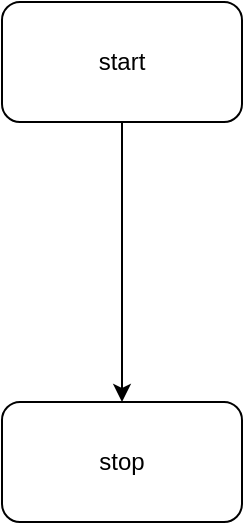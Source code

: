 <mxfile version="24.7.8">
  <diagram name="‫עמוד-1‬" id="4f-_RZRsn0nmVXIMA4Ax">
    <mxGraphModel dx="880" dy="468" grid="1" gridSize="10" guides="1" tooltips="1" connect="1" arrows="1" fold="1" page="1" pageScale="1" pageWidth="827" pageHeight="1169" math="0" shadow="0">
      <root>
        <mxCell id="0" />
        <mxCell id="1" parent="0" />
        <mxCell id="AlS45GXR5DpEZkEZILRY-3" style="edgeStyle=orthogonalEdgeStyle;rounded=0;orthogonalLoop=1;jettySize=auto;html=1;" parent="1" source="AlS45GXR5DpEZkEZILRY-1" target="AlS45GXR5DpEZkEZILRY-2" edge="1">
          <mxGeometry relative="1" as="geometry" />
        </mxCell>
        <mxCell id="AlS45GXR5DpEZkEZILRY-1" value="start" style="rounded=1;whiteSpace=wrap;html=1;" parent="1" vertex="1">
          <mxGeometry x="240" y="120" width="120" height="60" as="geometry" />
        </mxCell>
        <mxCell id="AlS45GXR5DpEZkEZILRY-2" value="stop" style="rounded=1;whiteSpace=wrap;html=1;" parent="1" vertex="1">
          <mxGeometry x="240" y="320" width="120" height="60" as="geometry" />
        </mxCell>
      </root>
    </mxGraphModel>
  </diagram>
</mxfile>
